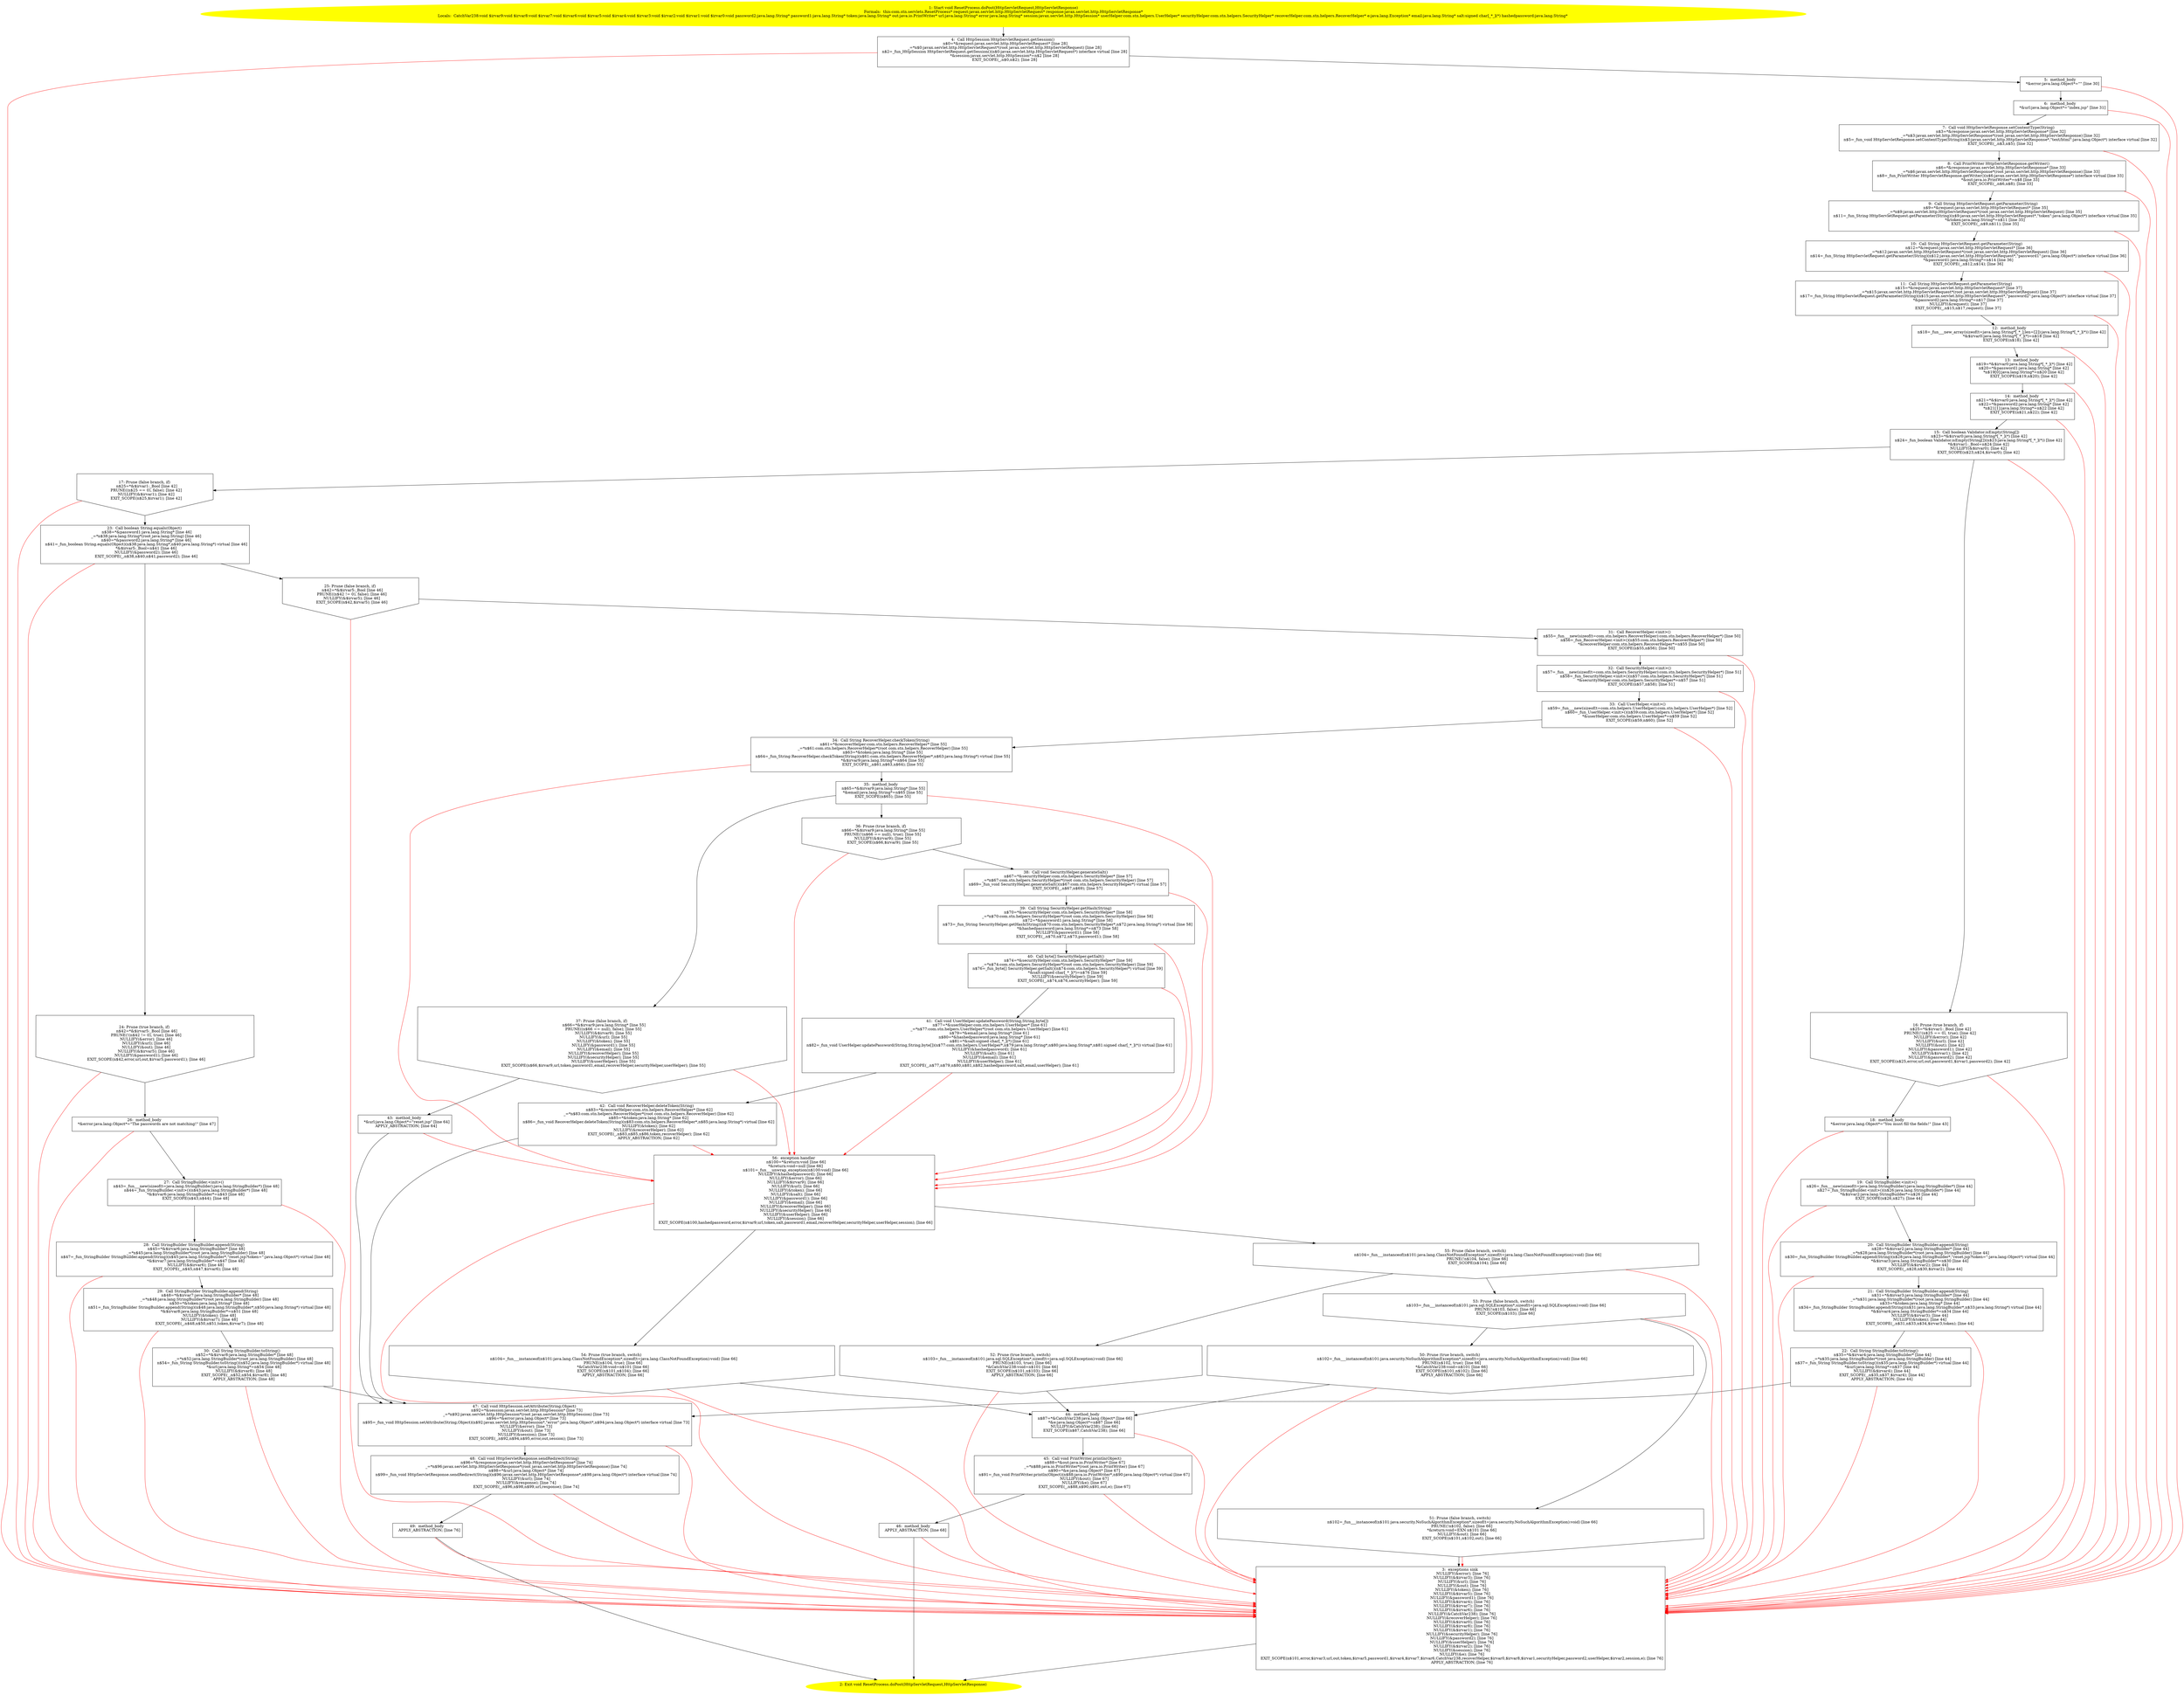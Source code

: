 /* @generated */
digraph cfg {
"com.stn.servlets.ResetProcess.doPost(javax.servlet.http.HttpServletRequest,javax.servlet.http.HttpSe.7d7d1eeeb909e0cce8f395113dba818d_1" [label="1: Start void ResetProcess.doPost(HttpServletRequest,HttpServletResponse)\nFormals:  this:com.stn.servlets.ResetProcess* request:javax.servlet.http.HttpServletRequest* response:javax.servlet.http.HttpServletResponse*\nLocals:  CatchVar238:void $irvar9:void $irvar8:void $irvar7:void $irvar6:void $irvar5:void $irvar4:void $irvar3:void $irvar2:void $irvar1:void $irvar0:void password2:java.lang.String* password1:java.lang.String* token:java.lang.String* out:java.io.PrintWriter* url:java.lang.String* error:java.lang.String* session:javax.servlet.http.HttpSession* userHelper:com.stn.helpers.UserHelper* securityHelper:com.stn.helpers.SecurityHelper* recoverHelper:com.stn.helpers.RecoverHelper* e:java.lang.Exception* email:java.lang.String* salt:signed char[_*_](*) hashedpassword:java.lang.String* \n  " color=yellow style=filled]
	

	 "com.stn.servlets.ResetProcess.doPost(javax.servlet.http.HttpServletRequest,javax.servlet.http.HttpSe.7d7d1eeeb909e0cce8f395113dba818d_1" -> "com.stn.servlets.ResetProcess.doPost(javax.servlet.http.HttpServletRequest,javax.servlet.http.HttpSe.7d7d1eeeb909e0cce8f395113dba818d_4" ;
"com.stn.servlets.ResetProcess.doPost(javax.servlet.http.HttpServletRequest,javax.servlet.http.HttpSe.7d7d1eeeb909e0cce8f395113dba818d_2" [label="2: Exit void ResetProcess.doPost(HttpServletRequest,HttpServletResponse) \n  " color=yellow style=filled]
	

"com.stn.servlets.ResetProcess.doPost(javax.servlet.http.HttpServletRequest,javax.servlet.http.HttpSe.7d7d1eeeb909e0cce8f395113dba818d_3" [label="3:  exceptions sink \n   NULLIFY(&error); [line 76]\n  NULLIFY(&$irvar3); [line 76]\n  NULLIFY(&url); [line 76]\n  NULLIFY(&out); [line 76]\n  NULLIFY(&token); [line 76]\n  NULLIFY(&$irvar5); [line 76]\n  NULLIFY(&password1); [line 76]\n  NULLIFY(&$irvar4); [line 76]\n  NULLIFY(&$irvar7); [line 76]\n  NULLIFY(&$irvar6); [line 76]\n  NULLIFY(&CatchVar238); [line 76]\n  NULLIFY(&recoverHelper); [line 76]\n  NULLIFY(&$irvar0); [line 76]\n  NULLIFY(&$irvar8); [line 76]\n  NULLIFY(&$irvar1); [line 76]\n  NULLIFY(&securityHelper); [line 76]\n  NULLIFY(&password2); [line 76]\n  NULLIFY(&userHelper); [line 76]\n  NULLIFY(&$irvar2); [line 76]\n  NULLIFY(&session); [line 76]\n  NULLIFY(&e); [line 76]\n  EXIT_SCOPE(n$101,error,$irvar3,url,out,token,$irvar5,password1,$irvar4,$irvar7,$irvar6,CatchVar238,recoverHelper,$irvar0,$irvar8,$irvar1,securityHelper,password2,userHelper,$irvar2,session,e); [line 76]\n  APPLY_ABSTRACTION; [line 76]\n " shape="box"]
	

	 "com.stn.servlets.ResetProcess.doPost(javax.servlet.http.HttpServletRequest,javax.servlet.http.HttpSe.7d7d1eeeb909e0cce8f395113dba818d_3" -> "com.stn.servlets.ResetProcess.doPost(javax.servlet.http.HttpServletRequest,javax.servlet.http.HttpSe.7d7d1eeeb909e0cce8f395113dba818d_2" ;
"com.stn.servlets.ResetProcess.doPost(javax.servlet.http.HttpServletRequest,javax.servlet.http.HttpSe.7d7d1eeeb909e0cce8f395113dba818d_4" [label="4:  Call HttpSession HttpServletRequest.getSession() \n   n$0=*&request:javax.servlet.http.HttpServletRequest* [line 28]\n  _=*n$0:javax.servlet.http.HttpServletRequest*(root javax.servlet.http.HttpServletRequest) [line 28]\n  n$2=_fun_HttpSession HttpServletRequest.getSession()(n$0:javax.servlet.http.HttpServletRequest*) interface virtual [line 28]\n  *&session:javax.servlet.http.HttpSession*=n$2 [line 28]\n  EXIT_SCOPE(_,n$0,n$2); [line 28]\n " shape="box"]
	

	 "com.stn.servlets.ResetProcess.doPost(javax.servlet.http.HttpServletRequest,javax.servlet.http.HttpSe.7d7d1eeeb909e0cce8f395113dba818d_4" -> "com.stn.servlets.ResetProcess.doPost(javax.servlet.http.HttpServletRequest,javax.servlet.http.HttpSe.7d7d1eeeb909e0cce8f395113dba818d_5" ;
	 "com.stn.servlets.ResetProcess.doPost(javax.servlet.http.HttpServletRequest,javax.servlet.http.HttpSe.7d7d1eeeb909e0cce8f395113dba818d_4" -> "com.stn.servlets.ResetProcess.doPost(javax.servlet.http.HttpServletRequest,javax.servlet.http.HttpSe.7d7d1eeeb909e0cce8f395113dba818d_3" [color="red" ];
"com.stn.servlets.ResetProcess.doPost(javax.servlet.http.HttpServletRequest,javax.servlet.http.HttpSe.7d7d1eeeb909e0cce8f395113dba818d_5" [label="5:  method_body \n   *&error:java.lang.Object*=\"\" [line 30]\n " shape="box"]
	

	 "com.stn.servlets.ResetProcess.doPost(javax.servlet.http.HttpServletRequest,javax.servlet.http.HttpSe.7d7d1eeeb909e0cce8f395113dba818d_5" -> "com.stn.servlets.ResetProcess.doPost(javax.servlet.http.HttpServletRequest,javax.servlet.http.HttpSe.7d7d1eeeb909e0cce8f395113dba818d_6" ;
	 "com.stn.servlets.ResetProcess.doPost(javax.servlet.http.HttpServletRequest,javax.servlet.http.HttpSe.7d7d1eeeb909e0cce8f395113dba818d_5" -> "com.stn.servlets.ResetProcess.doPost(javax.servlet.http.HttpServletRequest,javax.servlet.http.HttpSe.7d7d1eeeb909e0cce8f395113dba818d_3" [color="red" ];
"com.stn.servlets.ResetProcess.doPost(javax.servlet.http.HttpServletRequest,javax.servlet.http.HttpSe.7d7d1eeeb909e0cce8f395113dba818d_6" [label="6:  method_body \n   *&url:java.lang.Object*=\"index.jsp\" [line 31]\n " shape="box"]
	

	 "com.stn.servlets.ResetProcess.doPost(javax.servlet.http.HttpServletRequest,javax.servlet.http.HttpSe.7d7d1eeeb909e0cce8f395113dba818d_6" -> "com.stn.servlets.ResetProcess.doPost(javax.servlet.http.HttpServletRequest,javax.servlet.http.HttpSe.7d7d1eeeb909e0cce8f395113dba818d_7" ;
	 "com.stn.servlets.ResetProcess.doPost(javax.servlet.http.HttpServletRequest,javax.servlet.http.HttpSe.7d7d1eeeb909e0cce8f395113dba818d_6" -> "com.stn.servlets.ResetProcess.doPost(javax.servlet.http.HttpServletRequest,javax.servlet.http.HttpSe.7d7d1eeeb909e0cce8f395113dba818d_3" [color="red" ];
"com.stn.servlets.ResetProcess.doPost(javax.servlet.http.HttpServletRequest,javax.servlet.http.HttpSe.7d7d1eeeb909e0cce8f395113dba818d_7" [label="7:  Call void HttpServletResponse.setContentType(String) \n   n$3=*&response:javax.servlet.http.HttpServletResponse* [line 32]\n  _=*n$3:javax.servlet.http.HttpServletResponse*(root javax.servlet.http.HttpServletResponse) [line 32]\n  n$5=_fun_void HttpServletResponse.setContentType(String)(n$3:javax.servlet.http.HttpServletResponse*,\"text/html\":java.lang.Object*) interface virtual [line 32]\n  EXIT_SCOPE(_,n$3,n$5); [line 32]\n " shape="box"]
	

	 "com.stn.servlets.ResetProcess.doPost(javax.servlet.http.HttpServletRequest,javax.servlet.http.HttpSe.7d7d1eeeb909e0cce8f395113dba818d_7" -> "com.stn.servlets.ResetProcess.doPost(javax.servlet.http.HttpServletRequest,javax.servlet.http.HttpSe.7d7d1eeeb909e0cce8f395113dba818d_8" ;
	 "com.stn.servlets.ResetProcess.doPost(javax.servlet.http.HttpServletRequest,javax.servlet.http.HttpSe.7d7d1eeeb909e0cce8f395113dba818d_7" -> "com.stn.servlets.ResetProcess.doPost(javax.servlet.http.HttpServletRequest,javax.servlet.http.HttpSe.7d7d1eeeb909e0cce8f395113dba818d_3" [color="red" ];
"com.stn.servlets.ResetProcess.doPost(javax.servlet.http.HttpServletRequest,javax.servlet.http.HttpSe.7d7d1eeeb909e0cce8f395113dba818d_8" [label="8:  Call PrintWriter HttpServletResponse.getWriter() \n   n$6=*&response:javax.servlet.http.HttpServletResponse* [line 33]\n  _=*n$6:javax.servlet.http.HttpServletResponse*(root javax.servlet.http.HttpServletResponse) [line 33]\n  n$8=_fun_PrintWriter HttpServletResponse.getWriter()(n$6:javax.servlet.http.HttpServletResponse*) interface virtual [line 33]\n  *&out:java.io.PrintWriter*=n$8 [line 33]\n  EXIT_SCOPE(_,n$6,n$8); [line 33]\n " shape="box"]
	

	 "com.stn.servlets.ResetProcess.doPost(javax.servlet.http.HttpServletRequest,javax.servlet.http.HttpSe.7d7d1eeeb909e0cce8f395113dba818d_8" -> "com.stn.servlets.ResetProcess.doPost(javax.servlet.http.HttpServletRequest,javax.servlet.http.HttpSe.7d7d1eeeb909e0cce8f395113dba818d_9" ;
	 "com.stn.servlets.ResetProcess.doPost(javax.servlet.http.HttpServletRequest,javax.servlet.http.HttpSe.7d7d1eeeb909e0cce8f395113dba818d_8" -> "com.stn.servlets.ResetProcess.doPost(javax.servlet.http.HttpServletRequest,javax.servlet.http.HttpSe.7d7d1eeeb909e0cce8f395113dba818d_3" [color="red" ];
"com.stn.servlets.ResetProcess.doPost(javax.servlet.http.HttpServletRequest,javax.servlet.http.HttpSe.7d7d1eeeb909e0cce8f395113dba818d_9" [label="9:  Call String HttpServletRequest.getParameter(String) \n   n$9=*&request:javax.servlet.http.HttpServletRequest* [line 35]\n  _=*n$9:javax.servlet.http.HttpServletRequest*(root javax.servlet.http.HttpServletRequest) [line 35]\n  n$11=_fun_String HttpServletRequest.getParameter(String)(n$9:javax.servlet.http.HttpServletRequest*,\"token\":java.lang.Object*) interface virtual [line 35]\n  *&token:java.lang.String*=n$11 [line 35]\n  EXIT_SCOPE(_,n$9,n$11); [line 35]\n " shape="box"]
	

	 "com.stn.servlets.ResetProcess.doPost(javax.servlet.http.HttpServletRequest,javax.servlet.http.HttpSe.7d7d1eeeb909e0cce8f395113dba818d_9" -> "com.stn.servlets.ResetProcess.doPost(javax.servlet.http.HttpServletRequest,javax.servlet.http.HttpSe.7d7d1eeeb909e0cce8f395113dba818d_10" ;
	 "com.stn.servlets.ResetProcess.doPost(javax.servlet.http.HttpServletRequest,javax.servlet.http.HttpSe.7d7d1eeeb909e0cce8f395113dba818d_9" -> "com.stn.servlets.ResetProcess.doPost(javax.servlet.http.HttpServletRequest,javax.servlet.http.HttpSe.7d7d1eeeb909e0cce8f395113dba818d_3" [color="red" ];
"com.stn.servlets.ResetProcess.doPost(javax.servlet.http.HttpServletRequest,javax.servlet.http.HttpSe.7d7d1eeeb909e0cce8f395113dba818d_10" [label="10:  Call String HttpServletRequest.getParameter(String) \n   n$12=*&request:javax.servlet.http.HttpServletRequest* [line 36]\n  _=*n$12:javax.servlet.http.HttpServletRequest*(root javax.servlet.http.HttpServletRequest) [line 36]\n  n$14=_fun_String HttpServletRequest.getParameter(String)(n$12:javax.servlet.http.HttpServletRequest*,\"password1\":java.lang.Object*) interface virtual [line 36]\n  *&password1:java.lang.String*=n$14 [line 36]\n  EXIT_SCOPE(_,n$12,n$14); [line 36]\n " shape="box"]
	

	 "com.stn.servlets.ResetProcess.doPost(javax.servlet.http.HttpServletRequest,javax.servlet.http.HttpSe.7d7d1eeeb909e0cce8f395113dba818d_10" -> "com.stn.servlets.ResetProcess.doPost(javax.servlet.http.HttpServletRequest,javax.servlet.http.HttpSe.7d7d1eeeb909e0cce8f395113dba818d_11" ;
	 "com.stn.servlets.ResetProcess.doPost(javax.servlet.http.HttpServletRequest,javax.servlet.http.HttpSe.7d7d1eeeb909e0cce8f395113dba818d_10" -> "com.stn.servlets.ResetProcess.doPost(javax.servlet.http.HttpServletRequest,javax.servlet.http.HttpSe.7d7d1eeeb909e0cce8f395113dba818d_3" [color="red" ];
"com.stn.servlets.ResetProcess.doPost(javax.servlet.http.HttpServletRequest,javax.servlet.http.HttpSe.7d7d1eeeb909e0cce8f395113dba818d_11" [label="11:  Call String HttpServletRequest.getParameter(String) \n   n$15=*&request:javax.servlet.http.HttpServletRequest* [line 37]\n  _=*n$15:javax.servlet.http.HttpServletRequest*(root javax.servlet.http.HttpServletRequest) [line 37]\n  n$17=_fun_String HttpServletRequest.getParameter(String)(n$15:javax.servlet.http.HttpServletRequest*,\"password2\":java.lang.Object*) interface virtual [line 37]\n  *&password2:java.lang.String*=n$17 [line 37]\n  NULLIFY(&request); [line 37]\n  EXIT_SCOPE(_,n$15,n$17,request); [line 37]\n " shape="box"]
	

	 "com.stn.servlets.ResetProcess.doPost(javax.servlet.http.HttpServletRequest,javax.servlet.http.HttpSe.7d7d1eeeb909e0cce8f395113dba818d_11" -> "com.stn.servlets.ResetProcess.doPost(javax.servlet.http.HttpServletRequest,javax.servlet.http.HttpSe.7d7d1eeeb909e0cce8f395113dba818d_12" ;
	 "com.stn.servlets.ResetProcess.doPost(javax.servlet.http.HttpServletRequest,javax.servlet.http.HttpSe.7d7d1eeeb909e0cce8f395113dba818d_11" -> "com.stn.servlets.ResetProcess.doPost(javax.servlet.http.HttpServletRequest,javax.servlet.http.HttpSe.7d7d1eeeb909e0cce8f395113dba818d_3" [color="red" ];
"com.stn.servlets.ResetProcess.doPost(javax.servlet.http.HttpServletRequest,javax.servlet.http.HttpSe.7d7d1eeeb909e0cce8f395113dba818d_12" [label="12:  method_body \n   n$18=_fun___new_array(sizeof(t=java.lang.String*[_*_];len=[2]):java.lang.String*[_*_](*)) [line 42]\n  *&$irvar0:java.lang.String*[_*_](*)=n$18 [line 42]\n  EXIT_SCOPE(n$18); [line 42]\n " shape="box"]
	

	 "com.stn.servlets.ResetProcess.doPost(javax.servlet.http.HttpServletRequest,javax.servlet.http.HttpSe.7d7d1eeeb909e0cce8f395113dba818d_12" -> "com.stn.servlets.ResetProcess.doPost(javax.servlet.http.HttpServletRequest,javax.servlet.http.HttpSe.7d7d1eeeb909e0cce8f395113dba818d_13" ;
	 "com.stn.servlets.ResetProcess.doPost(javax.servlet.http.HttpServletRequest,javax.servlet.http.HttpSe.7d7d1eeeb909e0cce8f395113dba818d_12" -> "com.stn.servlets.ResetProcess.doPost(javax.servlet.http.HttpServletRequest,javax.servlet.http.HttpSe.7d7d1eeeb909e0cce8f395113dba818d_3" [color="red" ];
"com.stn.servlets.ResetProcess.doPost(javax.servlet.http.HttpServletRequest,javax.servlet.http.HttpSe.7d7d1eeeb909e0cce8f395113dba818d_13" [label="13:  method_body \n   n$19=*&$irvar0:java.lang.String*[_*_](*) [line 42]\n  n$20=*&password1:java.lang.String* [line 42]\n  *n$19[0]:java.lang.String*=n$20 [line 42]\n  EXIT_SCOPE(n$19,n$20); [line 42]\n " shape="box"]
	

	 "com.stn.servlets.ResetProcess.doPost(javax.servlet.http.HttpServletRequest,javax.servlet.http.HttpSe.7d7d1eeeb909e0cce8f395113dba818d_13" -> "com.stn.servlets.ResetProcess.doPost(javax.servlet.http.HttpServletRequest,javax.servlet.http.HttpSe.7d7d1eeeb909e0cce8f395113dba818d_14" ;
	 "com.stn.servlets.ResetProcess.doPost(javax.servlet.http.HttpServletRequest,javax.servlet.http.HttpSe.7d7d1eeeb909e0cce8f395113dba818d_13" -> "com.stn.servlets.ResetProcess.doPost(javax.servlet.http.HttpServletRequest,javax.servlet.http.HttpSe.7d7d1eeeb909e0cce8f395113dba818d_3" [color="red" ];
"com.stn.servlets.ResetProcess.doPost(javax.servlet.http.HttpServletRequest,javax.servlet.http.HttpSe.7d7d1eeeb909e0cce8f395113dba818d_14" [label="14:  method_body \n   n$21=*&$irvar0:java.lang.String*[_*_](*) [line 42]\n  n$22=*&password2:java.lang.String* [line 42]\n  *n$21[1]:java.lang.String*=n$22 [line 42]\n  EXIT_SCOPE(n$21,n$22); [line 42]\n " shape="box"]
	

	 "com.stn.servlets.ResetProcess.doPost(javax.servlet.http.HttpServletRequest,javax.servlet.http.HttpSe.7d7d1eeeb909e0cce8f395113dba818d_14" -> "com.stn.servlets.ResetProcess.doPost(javax.servlet.http.HttpServletRequest,javax.servlet.http.HttpSe.7d7d1eeeb909e0cce8f395113dba818d_15" ;
	 "com.stn.servlets.ResetProcess.doPost(javax.servlet.http.HttpServletRequest,javax.servlet.http.HttpSe.7d7d1eeeb909e0cce8f395113dba818d_14" -> "com.stn.servlets.ResetProcess.doPost(javax.servlet.http.HttpServletRequest,javax.servlet.http.HttpSe.7d7d1eeeb909e0cce8f395113dba818d_3" [color="red" ];
"com.stn.servlets.ResetProcess.doPost(javax.servlet.http.HttpServletRequest,javax.servlet.http.HttpSe.7d7d1eeeb909e0cce8f395113dba818d_15" [label="15:  Call boolean Validator.isEmpty(String[]) \n   n$23=*&$irvar0:java.lang.String*[_*_](*) [line 42]\n  n$24=_fun_boolean Validator.isEmpty(String[])(n$23:java.lang.String*[_*_](*)) [line 42]\n  *&$irvar1:_Bool=n$24 [line 42]\n  NULLIFY(&$irvar0); [line 42]\n  EXIT_SCOPE(n$23,n$24,$irvar0); [line 42]\n " shape="box"]
	

	 "com.stn.servlets.ResetProcess.doPost(javax.servlet.http.HttpServletRequest,javax.servlet.http.HttpSe.7d7d1eeeb909e0cce8f395113dba818d_15" -> "com.stn.servlets.ResetProcess.doPost(javax.servlet.http.HttpServletRequest,javax.servlet.http.HttpSe.7d7d1eeeb909e0cce8f395113dba818d_16" ;
	 "com.stn.servlets.ResetProcess.doPost(javax.servlet.http.HttpServletRequest,javax.servlet.http.HttpSe.7d7d1eeeb909e0cce8f395113dba818d_15" -> "com.stn.servlets.ResetProcess.doPost(javax.servlet.http.HttpServletRequest,javax.servlet.http.HttpSe.7d7d1eeeb909e0cce8f395113dba818d_17" ;
	 "com.stn.servlets.ResetProcess.doPost(javax.servlet.http.HttpServletRequest,javax.servlet.http.HttpSe.7d7d1eeeb909e0cce8f395113dba818d_15" -> "com.stn.servlets.ResetProcess.doPost(javax.servlet.http.HttpServletRequest,javax.servlet.http.HttpSe.7d7d1eeeb909e0cce8f395113dba818d_3" [color="red" ];
"com.stn.servlets.ResetProcess.doPost(javax.servlet.http.HttpServletRequest,javax.servlet.http.HttpSe.7d7d1eeeb909e0cce8f395113dba818d_16" [label="16: Prune (true branch, if) \n   n$25=*&$irvar1:_Bool [line 42]\n  PRUNE(!(n$25 == 0), true); [line 42]\n  NULLIFY(&error); [line 42]\n  NULLIFY(&url); [line 42]\n  NULLIFY(&out); [line 42]\n  NULLIFY(&password1); [line 42]\n  NULLIFY(&$irvar1); [line 42]\n  NULLIFY(&password2); [line 42]\n  EXIT_SCOPE(n$25,error,url,out,password1,$irvar1,password2); [line 42]\n " shape="invhouse"]
	

	 "com.stn.servlets.ResetProcess.doPost(javax.servlet.http.HttpServletRequest,javax.servlet.http.HttpSe.7d7d1eeeb909e0cce8f395113dba818d_16" -> "com.stn.servlets.ResetProcess.doPost(javax.servlet.http.HttpServletRequest,javax.servlet.http.HttpSe.7d7d1eeeb909e0cce8f395113dba818d_18" ;
	 "com.stn.servlets.ResetProcess.doPost(javax.servlet.http.HttpServletRequest,javax.servlet.http.HttpSe.7d7d1eeeb909e0cce8f395113dba818d_16" -> "com.stn.servlets.ResetProcess.doPost(javax.servlet.http.HttpServletRequest,javax.servlet.http.HttpSe.7d7d1eeeb909e0cce8f395113dba818d_3" [color="red" ];
"com.stn.servlets.ResetProcess.doPost(javax.servlet.http.HttpServletRequest,javax.servlet.http.HttpSe.7d7d1eeeb909e0cce8f395113dba818d_17" [label="17: Prune (false branch, if) \n   n$25=*&$irvar1:_Bool [line 42]\n  PRUNE((n$25 == 0), false); [line 42]\n  NULLIFY(&$irvar1); [line 42]\n  EXIT_SCOPE(n$25,$irvar1); [line 42]\n " shape="invhouse"]
	

	 "com.stn.servlets.ResetProcess.doPost(javax.servlet.http.HttpServletRequest,javax.servlet.http.HttpSe.7d7d1eeeb909e0cce8f395113dba818d_17" -> "com.stn.servlets.ResetProcess.doPost(javax.servlet.http.HttpServletRequest,javax.servlet.http.HttpSe.7d7d1eeeb909e0cce8f395113dba818d_23" ;
	 "com.stn.servlets.ResetProcess.doPost(javax.servlet.http.HttpServletRequest,javax.servlet.http.HttpSe.7d7d1eeeb909e0cce8f395113dba818d_17" -> "com.stn.servlets.ResetProcess.doPost(javax.servlet.http.HttpServletRequest,javax.servlet.http.HttpSe.7d7d1eeeb909e0cce8f395113dba818d_3" [color="red" ];
"com.stn.servlets.ResetProcess.doPost(javax.servlet.http.HttpServletRequest,javax.servlet.http.HttpSe.7d7d1eeeb909e0cce8f395113dba818d_18" [label="18:  method_body \n   *&error:java.lang.Object*=\"You must fill the fields!\" [line 43]\n " shape="box"]
	

	 "com.stn.servlets.ResetProcess.doPost(javax.servlet.http.HttpServletRequest,javax.servlet.http.HttpSe.7d7d1eeeb909e0cce8f395113dba818d_18" -> "com.stn.servlets.ResetProcess.doPost(javax.servlet.http.HttpServletRequest,javax.servlet.http.HttpSe.7d7d1eeeb909e0cce8f395113dba818d_19" ;
	 "com.stn.servlets.ResetProcess.doPost(javax.servlet.http.HttpServletRequest,javax.servlet.http.HttpSe.7d7d1eeeb909e0cce8f395113dba818d_18" -> "com.stn.servlets.ResetProcess.doPost(javax.servlet.http.HttpServletRequest,javax.servlet.http.HttpSe.7d7d1eeeb909e0cce8f395113dba818d_3" [color="red" ];
"com.stn.servlets.ResetProcess.doPost(javax.servlet.http.HttpServletRequest,javax.servlet.http.HttpSe.7d7d1eeeb909e0cce8f395113dba818d_19" [label="19:  Call StringBuilder.<init>() \n   n$26=_fun___new(sizeof(t=java.lang.StringBuilder):java.lang.StringBuilder*) [line 44]\n  n$27=_fun_StringBuilder.<init>()(n$26:java.lang.StringBuilder*) [line 44]\n  *&$irvar2:java.lang.StringBuilder*=n$26 [line 44]\n  EXIT_SCOPE(n$26,n$27); [line 44]\n " shape="box"]
	

	 "com.stn.servlets.ResetProcess.doPost(javax.servlet.http.HttpServletRequest,javax.servlet.http.HttpSe.7d7d1eeeb909e0cce8f395113dba818d_19" -> "com.stn.servlets.ResetProcess.doPost(javax.servlet.http.HttpServletRequest,javax.servlet.http.HttpSe.7d7d1eeeb909e0cce8f395113dba818d_20" ;
	 "com.stn.servlets.ResetProcess.doPost(javax.servlet.http.HttpServletRequest,javax.servlet.http.HttpSe.7d7d1eeeb909e0cce8f395113dba818d_19" -> "com.stn.servlets.ResetProcess.doPost(javax.servlet.http.HttpServletRequest,javax.servlet.http.HttpSe.7d7d1eeeb909e0cce8f395113dba818d_3" [color="red" ];
"com.stn.servlets.ResetProcess.doPost(javax.servlet.http.HttpServletRequest,javax.servlet.http.HttpSe.7d7d1eeeb909e0cce8f395113dba818d_20" [label="20:  Call StringBuilder StringBuilder.append(String) \n   n$28=*&$irvar2:java.lang.StringBuilder* [line 44]\n  _=*n$28:java.lang.StringBuilder*(root java.lang.StringBuilder) [line 44]\n  n$30=_fun_StringBuilder StringBuilder.append(String)(n$28:java.lang.StringBuilder*,\"reset.jsp?token=\":java.lang.Object*) virtual [line 44]\n  *&$irvar3:java.lang.StringBuilder*=n$30 [line 44]\n  NULLIFY(&$irvar2); [line 44]\n  EXIT_SCOPE(_,n$28,n$30,$irvar2); [line 44]\n " shape="box"]
	

	 "com.stn.servlets.ResetProcess.doPost(javax.servlet.http.HttpServletRequest,javax.servlet.http.HttpSe.7d7d1eeeb909e0cce8f395113dba818d_20" -> "com.stn.servlets.ResetProcess.doPost(javax.servlet.http.HttpServletRequest,javax.servlet.http.HttpSe.7d7d1eeeb909e0cce8f395113dba818d_21" ;
	 "com.stn.servlets.ResetProcess.doPost(javax.servlet.http.HttpServletRequest,javax.servlet.http.HttpSe.7d7d1eeeb909e0cce8f395113dba818d_20" -> "com.stn.servlets.ResetProcess.doPost(javax.servlet.http.HttpServletRequest,javax.servlet.http.HttpSe.7d7d1eeeb909e0cce8f395113dba818d_3" [color="red" ];
"com.stn.servlets.ResetProcess.doPost(javax.servlet.http.HttpServletRequest,javax.servlet.http.HttpSe.7d7d1eeeb909e0cce8f395113dba818d_21" [label="21:  Call StringBuilder StringBuilder.append(String) \n   n$31=*&$irvar3:java.lang.StringBuilder* [line 44]\n  _=*n$31:java.lang.StringBuilder*(root java.lang.StringBuilder) [line 44]\n  n$33=*&token:java.lang.String* [line 44]\n  n$34=_fun_StringBuilder StringBuilder.append(String)(n$31:java.lang.StringBuilder*,n$33:java.lang.String*) virtual [line 44]\n  *&$irvar4:java.lang.StringBuilder*=n$34 [line 44]\n  NULLIFY(&$irvar3); [line 44]\n  NULLIFY(&token); [line 44]\n  EXIT_SCOPE(_,n$31,n$33,n$34,$irvar3,token); [line 44]\n " shape="box"]
	

	 "com.stn.servlets.ResetProcess.doPost(javax.servlet.http.HttpServletRequest,javax.servlet.http.HttpSe.7d7d1eeeb909e0cce8f395113dba818d_21" -> "com.stn.servlets.ResetProcess.doPost(javax.servlet.http.HttpServletRequest,javax.servlet.http.HttpSe.7d7d1eeeb909e0cce8f395113dba818d_22" ;
	 "com.stn.servlets.ResetProcess.doPost(javax.servlet.http.HttpServletRequest,javax.servlet.http.HttpSe.7d7d1eeeb909e0cce8f395113dba818d_21" -> "com.stn.servlets.ResetProcess.doPost(javax.servlet.http.HttpServletRequest,javax.servlet.http.HttpSe.7d7d1eeeb909e0cce8f395113dba818d_3" [color="red" ];
"com.stn.servlets.ResetProcess.doPost(javax.servlet.http.HttpServletRequest,javax.servlet.http.HttpSe.7d7d1eeeb909e0cce8f395113dba818d_22" [label="22:  Call String StringBuilder.toString() \n   n$35=*&$irvar4:java.lang.StringBuilder* [line 44]\n  _=*n$35:java.lang.StringBuilder*(root java.lang.StringBuilder) [line 44]\n  n$37=_fun_String StringBuilder.toString()(n$35:java.lang.StringBuilder*) virtual [line 44]\n  *&url:java.lang.String*=n$37 [line 44]\n  NULLIFY(&$irvar4); [line 44]\n  EXIT_SCOPE(_,n$35,n$37,$irvar4); [line 44]\n  APPLY_ABSTRACTION; [line 44]\n " shape="box"]
	

	 "com.stn.servlets.ResetProcess.doPost(javax.servlet.http.HttpServletRequest,javax.servlet.http.HttpSe.7d7d1eeeb909e0cce8f395113dba818d_22" -> "com.stn.servlets.ResetProcess.doPost(javax.servlet.http.HttpServletRequest,javax.servlet.http.HttpSe.7d7d1eeeb909e0cce8f395113dba818d_47" ;
	 "com.stn.servlets.ResetProcess.doPost(javax.servlet.http.HttpServletRequest,javax.servlet.http.HttpSe.7d7d1eeeb909e0cce8f395113dba818d_22" -> "com.stn.servlets.ResetProcess.doPost(javax.servlet.http.HttpServletRequest,javax.servlet.http.HttpSe.7d7d1eeeb909e0cce8f395113dba818d_3" [color="red" ];
"com.stn.servlets.ResetProcess.doPost(javax.servlet.http.HttpServletRequest,javax.servlet.http.HttpSe.7d7d1eeeb909e0cce8f395113dba818d_23" [label="23:  Call boolean String.equals(Object) \n   n$38=*&password1:java.lang.String* [line 46]\n  _=*n$38:java.lang.String*(root java.lang.String) [line 46]\n  n$40=*&password2:java.lang.String* [line 46]\n  n$41=_fun_boolean String.equals(Object)(n$38:java.lang.String*,n$40:java.lang.String*) virtual [line 46]\n  *&$irvar5:_Bool=n$41 [line 46]\n  NULLIFY(&password2); [line 46]\n  EXIT_SCOPE(_,n$38,n$40,n$41,password2); [line 46]\n " shape="box"]
	

	 "com.stn.servlets.ResetProcess.doPost(javax.servlet.http.HttpServletRequest,javax.servlet.http.HttpSe.7d7d1eeeb909e0cce8f395113dba818d_23" -> "com.stn.servlets.ResetProcess.doPost(javax.servlet.http.HttpServletRequest,javax.servlet.http.HttpSe.7d7d1eeeb909e0cce8f395113dba818d_24" ;
	 "com.stn.servlets.ResetProcess.doPost(javax.servlet.http.HttpServletRequest,javax.servlet.http.HttpSe.7d7d1eeeb909e0cce8f395113dba818d_23" -> "com.stn.servlets.ResetProcess.doPost(javax.servlet.http.HttpServletRequest,javax.servlet.http.HttpSe.7d7d1eeeb909e0cce8f395113dba818d_25" ;
	 "com.stn.servlets.ResetProcess.doPost(javax.servlet.http.HttpServletRequest,javax.servlet.http.HttpSe.7d7d1eeeb909e0cce8f395113dba818d_23" -> "com.stn.servlets.ResetProcess.doPost(javax.servlet.http.HttpServletRequest,javax.servlet.http.HttpSe.7d7d1eeeb909e0cce8f395113dba818d_3" [color="red" ];
"com.stn.servlets.ResetProcess.doPost(javax.servlet.http.HttpServletRequest,javax.servlet.http.HttpSe.7d7d1eeeb909e0cce8f395113dba818d_24" [label="24: Prune (true branch, if) \n   n$42=*&$irvar5:_Bool [line 46]\n  PRUNE(!(n$42 != 0), true); [line 46]\n  NULLIFY(&error); [line 46]\n  NULLIFY(&url); [line 46]\n  NULLIFY(&out); [line 46]\n  NULLIFY(&$irvar5); [line 46]\n  NULLIFY(&password1); [line 46]\n  EXIT_SCOPE(n$42,error,url,out,$irvar5,password1); [line 46]\n " shape="invhouse"]
	

	 "com.stn.servlets.ResetProcess.doPost(javax.servlet.http.HttpServletRequest,javax.servlet.http.HttpSe.7d7d1eeeb909e0cce8f395113dba818d_24" -> "com.stn.servlets.ResetProcess.doPost(javax.servlet.http.HttpServletRequest,javax.servlet.http.HttpSe.7d7d1eeeb909e0cce8f395113dba818d_26" ;
	 "com.stn.servlets.ResetProcess.doPost(javax.servlet.http.HttpServletRequest,javax.servlet.http.HttpSe.7d7d1eeeb909e0cce8f395113dba818d_24" -> "com.stn.servlets.ResetProcess.doPost(javax.servlet.http.HttpServletRequest,javax.servlet.http.HttpSe.7d7d1eeeb909e0cce8f395113dba818d_3" [color="red" ];
"com.stn.servlets.ResetProcess.doPost(javax.servlet.http.HttpServletRequest,javax.servlet.http.HttpSe.7d7d1eeeb909e0cce8f395113dba818d_25" [label="25: Prune (false branch, if) \n   n$42=*&$irvar5:_Bool [line 46]\n  PRUNE((n$42 != 0), false); [line 46]\n  NULLIFY(&$irvar5); [line 46]\n  EXIT_SCOPE(n$42,$irvar5); [line 46]\n " shape="invhouse"]
	

	 "com.stn.servlets.ResetProcess.doPost(javax.servlet.http.HttpServletRequest,javax.servlet.http.HttpSe.7d7d1eeeb909e0cce8f395113dba818d_25" -> "com.stn.servlets.ResetProcess.doPost(javax.servlet.http.HttpServletRequest,javax.servlet.http.HttpSe.7d7d1eeeb909e0cce8f395113dba818d_31" ;
	 "com.stn.servlets.ResetProcess.doPost(javax.servlet.http.HttpServletRequest,javax.servlet.http.HttpSe.7d7d1eeeb909e0cce8f395113dba818d_25" -> "com.stn.servlets.ResetProcess.doPost(javax.servlet.http.HttpServletRequest,javax.servlet.http.HttpSe.7d7d1eeeb909e0cce8f395113dba818d_3" [color="red" ];
"com.stn.servlets.ResetProcess.doPost(javax.servlet.http.HttpServletRequest,javax.servlet.http.HttpSe.7d7d1eeeb909e0cce8f395113dba818d_26" [label="26:  method_body \n   *&error:java.lang.Object*=\"The passwords are not matching!\" [line 47]\n " shape="box"]
	

	 "com.stn.servlets.ResetProcess.doPost(javax.servlet.http.HttpServletRequest,javax.servlet.http.HttpSe.7d7d1eeeb909e0cce8f395113dba818d_26" -> "com.stn.servlets.ResetProcess.doPost(javax.servlet.http.HttpServletRequest,javax.servlet.http.HttpSe.7d7d1eeeb909e0cce8f395113dba818d_27" ;
	 "com.stn.servlets.ResetProcess.doPost(javax.servlet.http.HttpServletRequest,javax.servlet.http.HttpSe.7d7d1eeeb909e0cce8f395113dba818d_26" -> "com.stn.servlets.ResetProcess.doPost(javax.servlet.http.HttpServletRequest,javax.servlet.http.HttpSe.7d7d1eeeb909e0cce8f395113dba818d_3" [color="red" ];
"com.stn.servlets.ResetProcess.doPost(javax.servlet.http.HttpServletRequest,javax.servlet.http.HttpSe.7d7d1eeeb909e0cce8f395113dba818d_27" [label="27:  Call StringBuilder.<init>() \n   n$43=_fun___new(sizeof(t=java.lang.StringBuilder):java.lang.StringBuilder*) [line 48]\n  n$44=_fun_StringBuilder.<init>()(n$43:java.lang.StringBuilder*) [line 48]\n  *&$irvar6:java.lang.StringBuilder*=n$43 [line 48]\n  EXIT_SCOPE(n$43,n$44); [line 48]\n " shape="box"]
	

	 "com.stn.servlets.ResetProcess.doPost(javax.servlet.http.HttpServletRequest,javax.servlet.http.HttpSe.7d7d1eeeb909e0cce8f395113dba818d_27" -> "com.stn.servlets.ResetProcess.doPost(javax.servlet.http.HttpServletRequest,javax.servlet.http.HttpSe.7d7d1eeeb909e0cce8f395113dba818d_28" ;
	 "com.stn.servlets.ResetProcess.doPost(javax.servlet.http.HttpServletRequest,javax.servlet.http.HttpSe.7d7d1eeeb909e0cce8f395113dba818d_27" -> "com.stn.servlets.ResetProcess.doPost(javax.servlet.http.HttpServletRequest,javax.servlet.http.HttpSe.7d7d1eeeb909e0cce8f395113dba818d_3" [color="red" ];
"com.stn.servlets.ResetProcess.doPost(javax.servlet.http.HttpServletRequest,javax.servlet.http.HttpSe.7d7d1eeeb909e0cce8f395113dba818d_28" [label="28:  Call StringBuilder StringBuilder.append(String) \n   n$45=*&$irvar6:java.lang.StringBuilder* [line 48]\n  _=*n$45:java.lang.StringBuilder*(root java.lang.StringBuilder) [line 48]\n  n$47=_fun_StringBuilder StringBuilder.append(String)(n$45:java.lang.StringBuilder*,\"reset.jsp?token=\":java.lang.Object*) virtual [line 48]\n  *&$irvar7:java.lang.StringBuilder*=n$47 [line 48]\n  NULLIFY(&$irvar6); [line 48]\n  EXIT_SCOPE(_,n$45,n$47,$irvar6); [line 48]\n " shape="box"]
	

	 "com.stn.servlets.ResetProcess.doPost(javax.servlet.http.HttpServletRequest,javax.servlet.http.HttpSe.7d7d1eeeb909e0cce8f395113dba818d_28" -> "com.stn.servlets.ResetProcess.doPost(javax.servlet.http.HttpServletRequest,javax.servlet.http.HttpSe.7d7d1eeeb909e0cce8f395113dba818d_29" ;
	 "com.stn.servlets.ResetProcess.doPost(javax.servlet.http.HttpServletRequest,javax.servlet.http.HttpSe.7d7d1eeeb909e0cce8f395113dba818d_28" -> "com.stn.servlets.ResetProcess.doPost(javax.servlet.http.HttpServletRequest,javax.servlet.http.HttpSe.7d7d1eeeb909e0cce8f395113dba818d_3" [color="red" ];
"com.stn.servlets.ResetProcess.doPost(javax.servlet.http.HttpServletRequest,javax.servlet.http.HttpSe.7d7d1eeeb909e0cce8f395113dba818d_29" [label="29:  Call StringBuilder StringBuilder.append(String) \n   n$48=*&$irvar7:java.lang.StringBuilder* [line 48]\n  _=*n$48:java.lang.StringBuilder*(root java.lang.StringBuilder) [line 48]\n  n$50=*&token:java.lang.String* [line 48]\n  n$51=_fun_StringBuilder StringBuilder.append(String)(n$48:java.lang.StringBuilder*,n$50:java.lang.String*) virtual [line 48]\n  *&$irvar8:java.lang.StringBuilder*=n$51 [line 48]\n  NULLIFY(&token); [line 48]\n  NULLIFY(&$irvar7); [line 48]\n  EXIT_SCOPE(_,n$48,n$50,n$51,token,$irvar7); [line 48]\n " shape="box"]
	

	 "com.stn.servlets.ResetProcess.doPost(javax.servlet.http.HttpServletRequest,javax.servlet.http.HttpSe.7d7d1eeeb909e0cce8f395113dba818d_29" -> "com.stn.servlets.ResetProcess.doPost(javax.servlet.http.HttpServletRequest,javax.servlet.http.HttpSe.7d7d1eeeb909e0cce8f395113dba818d_30" ;
	 "com.stn.servlets.ResetProcess.doPost(javax.servlet.http.HttpServletRequest,javax.servlet.http.HttpSe.7d7d1eeeb909e0cce8f395113dba818d_29" -> "com.stn.servlets.ResetProcess.doPost(javax.servlet.http.HttpServletRequest,javax.servlet.http.HttpSe.7d7d1eeeb909e0cce8f395113dba818d_3" [color="red" ];
"com.stn.servlets.ResetProcess.doPost(javax.servlet.http.HttpServletRequest,javax.servlet.http.HttpSe.7d7d1eeeb909e0cce8f395113dba818d_30" [label="30:  Call String StringBuilder.toString() \n   n$52=*&$irvar8:java.lang.StringBuilder* [line 48]\n  _=*n$52:java.lang.StringBuilder*(root java.lang.StringBuilder) [line 48]\n  n$54=_fun_String StringBuilder.toString()(n$52:java.lang.StringBuilder*) virtual [line 48]\n  *&url:java.lang.String*=n$54 [line 48]\n  NULLIFY(&$irvar8); [line 48]\n  EXIT_SCOPE(_,n$52,n$54,$irvar8); [line 48]\n  APPLY_ABSTRACTION; [line 48]\n " shape="box"]
	

	 "com.stn.servlets.ResetProcess.doPost(javax.servlet.http.HttpServletRequest,javax.servlet.http.HttpSe.7d7d1eeeb909e0cce8f395113dba818d_30" -> "com.stn.servlets.ResetProcess.doPost(javax.servlet.http.HttpServletRequest,javax.servlet.http.HttpSe.7d7d1eeeb909e0cce8f395113dba818d_47" ;
	 "com.stn.servlets.ResetProcess.doPost(javax.servlet.http.HttpServletRequest,javax.servlet.http.HttpSe.7d7d1eeeb909e0cce8f395113dba818d_30" -> "com.stn.servlets.ResetProcess.doPost(javax.servlet.http.HttpServletRequest,javax.servlet.http.HttpSe.7d7d1eeeb909e0cce8f395113dba818d_3" [color="red" ];
"com.stn.servlets.ResetProcess.doPost(javax.servlet.http.HttpServletRequest,javax.servlet.http.HttpSe.7d7d1eeeb909e0cce8f395113dba818d_31" [label="31:  Call RecoverHelper.<init>() \n   n$55=_fun___new(sizeof(t=com.stn.helpers.RecoverHelper):com.stn.helpers.RecoverHelper*) [line 50]\n  n$56=_fun_RecoverHelper.<init>()(n$55:com.stn.helpers.RecoverHelper*) [line 50]\n  *&recoverHelper:com.stn.helpers.RecoverHelper*=n$55 [line 50]\n  EXIT_SCOPE(n$55,n$56); [line 50]\n " shape="box"]
	

	 "com.stn.servlets.ResetProcess.doPost(javax.servlet.http.HttpServletRequest,javax.servlet.http.HttpSe.7d7d1eeeb909e0cce8f395113dba818d_31" -> "com.stn.servlets.ResetProcess.doPost(javax.servlet.http.HttpServletRequest,javax.servlet.http.HttpSe.7d7d1eeeb909e0cce8f395113dba818d_32" ;
	 "com.stn.servlets.ResetProcess.doPost(javax.servlet.http.HttpServletRequest,javax.servlet.http.HttpSe.7d7d1eeeb909e0cce8f395113dba818d_31" -> "com.stn.servlets.ResetProcess.doPost(javax.servlet.http.HttpServletRequest,javax.servlet.http.HttpSe.7d7d1eeeb909e0cce8f395113dba818d_3" [color="red" ];
"com.stn.servlets.ResetProcess.doPost(javax.servlet.http.HttpServletRequest,javax.servlet.http.HttpSe.7d7d1eeeb909e0cce8f395113dba818d_32" [label="32:  Call SecurityHelper.<init>() \n   n$57=_fun___new(sizeof(t=com.stn.helpers.SecurityHelper):com.stn.helpers.SecurityHelper*) [line 51]\n  n$58=_fun_SecurityHelper.<init>()(n$57:com.stn.helpers.SecurityHelper*) [line 51]\n  *&securityHelper:com.stn.helpers.SecurityHelper*=n$57 [line 51]\n  EXIT_SCOPE(n$57,n$58); [line 51]\n " shape="box"]
	

	 "com.stn.servlets.ResetProcess.doPost(javax.servlet.http.HttpServletRequest,javax.servlet.http.HttpSe.7d7d1eeeb909e0cce8f395113dba818d_32" -> "com.stn.servlets.ResetProcess.doPost(javax.servlet.http.HttpServletRequest,javax.servlet.http.HttpSe.7d7d1eeeb909e0cce8f395113dba818d_33" ;
	 "com.stn.servlets.ResetProcess.doPost(javax.servlet.http.HttpServletRequest,javax.servlet.http.HttpSe.7d7d1eeeb909e0cce8f395113dba818d_32" -> "com.stn.servlets.ResetProcess.doPost(javax.servlet.http.HttpServletRequest,javax.servlet.http.HttpSe.7d7d1eeeb909e0cce8f395113dba818d_3" [color="red" ];
"com.stn.servlets.ResetProcess.doPost(javax.servlet.http.HttpServletRequest,javax.servlet.http.HttpSe.7d7d1eeeb909e0cce8f395113dba818d_33" [label="33:  Call UserHelper.<init>() \n   n$59=_fun___new(sizeof(t=com.stn.helpers.UserHelper):com.stn.helpers.UserHelper*) [line 52]\n  n$60=_fun_UserHelper.<init>()(n$59:com.stn.helpers.UserHelper*) [line 52]\n  *&userHelper:com.stn.helpers.UserHelper*=n$59 [line 52]\n  EXIT_SCOPE(n$59,n$60); [line 52]\n " shape="box"]
	

	 "com.stn.servlets.ResetProcess.doPost(javax.servlet.http.HttpServletRequest,javax.servlet.http.HttpSe.7d7d1eeeb909e0cce8f395113dba818d_33" -> "com.stn.servlets.ResetProcess.doPost(javax.servlet.http.HttpServletRequest,javax.servlet.http.HttpSe.7d7d1eeeb909e0cce8f395113dba818d_34" ;
	 "com.stn.servlets.ResetProcess.doPost(javax.servlet.http.HttpServletRequest,javax.servlet.http.HttpSe.7d7d1eeeb909e0cce8f395113dba818d_33" -> "com.stn.servlets.ResetProcess.doPost(javax.servlet.http.HttpServletRequest,javax.servlet.http.HttpSe.7d7d1eeeb909e0cce8f395113dba818d_3" [color="red" ];
"com.stn.servlets.ResetProcess.doPost(javax.servlet.http.HttpServletRequest,javax.servlet.http.HttpSe.7d7d1eeeb909e0cce8f395113dba818d_34" [label="34:  Call String RecoverHelper.checkToken(String) \n   n$61=*&recoverHelper:com.stn.helpers.RecoverHelper* [line 55]\n  _=*n$61:com.stn.helpers.RecoverHelper*(root com.stn.helpers.RecoverHelper) [line 55]\n  n$63=*&token:java.lang.String* [line 55]\n  n$64=_fun_String RecoverHelper.checkToken(String)(n$61:com.stn.helpers.RecoverHelper*,n$63:java.lang.String*) virtual [line 55]\n  *&$irvar9:java.lang.String*=n$64 [line 55]\n  EXIT_SCOPE(_,n$61,n$63,n$64); [line 55]\n " shape="box"]
	

	 "com.stn.servlets.ResetProcess.doPost(javax.servlet.http.HttpServletRequest,javax.servlet.http.HttpSe.7d7d1eeeb909e0cce8f395113dba818d_34" -> "com.stn.servlets.ResetProcess.doPost(javax.servlet.http.HttpServletRequest,javax.servlet.http.HttpSe.7d7d1eeeb909e0cce8f395113dba818d_35" ;
	 "com.stn.servlets.ResetProcess.doPost(javax.servlet.http.HttpServletRequest,javax.servlet.http.HttpSe.7d7d1eeeb909e0cce8f395113dba818d_34" -> "com.stn.servlets.ResetProcess.doPost(javax.servlet.http.HttpServletRequest,javax.servlet.http.HttpSe.7d7d1eeeb909e0cce8f395113dba818d_56" [color="red" ];
"com.stn.servlets.ResetProcess.doPost(javax.servlet.http.HttpServletRequest,javax.servlet.http.HttpSe.7d7d1eeeb909e0cce8f395113dba818d_35" [label="35:  method_body \n   n$65=*&$irvar9:java.lang.String* [line 55]\n  *&email:java.lang.String*=n$65 [line 55]\n  EXIT_SCOPE(n$65); [line 55]\n " shape="box"]
	

	 "com.stn.servlets.ResetProcess.doPost(javax.servlet.http.HttpServletRequest,javax.servlet.http.HttpSe.7d7d1eeeb909e0cce8f395113dba818d_35" -> "com.stn.servlets.ResetProcess.doPost(javax.servlet.http.HttpServletRequest,javax.servlet.http.HttpSe.7d7d1eeeb909e0cce8f395113dba818d_36" ;
	 "com.stn.servlets.ResetProcess.doPost(javax.servlet.http.HttpServletRequest,javax.servlet.http.HttpSe.7d7d1eeeb909e0cce8f395113dba818d_35" -> "com.stn.servlets.ResetProcess.doPost(javax.servlet.http.HttpServletRequest,javax.servlet.http.HttpSe.7d7d1eeeb909e0cce8f395113dba818d_37" ;
	 "com.stn.servlets.ResetProcess.doPost(javax.servlet.http.HttpServletRequest,javax.servlet.http.HttpSe.7d7d1eeeb909e0cce8f395113dba818d_35" -> "com.stn.servlets.ResetProcess.doPost(javax.servlet.http.HttpServletRequest,javax.servlet.http.HttpSe.7d7d1eeeb909e0cce8f395113dba818d_56" [color="red" ];
"com.stn.servlets.ResetProcess.doPost(javax.servlet.http.HttpServletRequest,javax.servlet.http.HttpSe.7d7d1eeeb909e0cce8f395113dba818d_36" [label="36: Prune (true branch, if) \n   n$66=*&$irvar9:java.lang.String* [line 55]\n  PRUNE(!(n$66 == null), true); [line 55]\n  NULLIFY(&$irvar9); [line 55]\n  EXIT_SCOPE(n$66,$irvar9); [line 55]\n " shape="invhouse"]
	

	 "com.stn.servlets.ResetProcess.doPost(javax.servlet.http.HttpServletRequest,javax.servlet.http.HttpSe.7d7d1eeeb909e0cce8f395113dba818d_36" -> "com.stn.servlets.ResetProcess.doPost(javax.servlet.http.HttpServletRequest,javax.servlet.http.HttpSe.7d7d1eeeb909e0cce8f395113dba818d_38" ;
	 "com.stn.servlets.ResetProcess.doPost(javax.servlet.http.HttpServletRequest,javax.servlet.http.HttpSe.7d7d1eeeb909e0cce8f395113dba818d_36" -> "com.stn.servlets.ResetProcess.doPost(javax.servlet.http.HttpServletRequest,javax.servlet.http.HttpSe.7d7d1eeeb909e0cce8f395113dba818d_56" [color="red" ];
"com.stn.servlets.ResetProcess.doPost(javax.servlet.http.HttpServletRequest,javax.servlet.http.HttpSe.7d7d1eeeb909e0cce8f395113dba818d_37" [label="37: Prune (false branch, if) \n   n$66=*&$irvar9:java.lang.String* [line 55]\n  PRUNE((n$66 == null), false); [line 55]\n  NULLIFY(&$irvar9); [line 55]\n  NULLIFY(&url); [line 55]\n  NULLIFY(&token); [line 55]\n  NULLIFY(&password1); [line 55]\n  NULLIFY(&email); [line 55]\n  NULLIFY(&recoverHelper); [line 55]\n  NULLIFY(&securityHelper); [line 55]\n  NULLIFY(&userHelper); [line 55]\n  EXIT_SCOPE(n$66,$irvar9,url,token,password1,email,recoverHelper,securityHelper,userHelper); [line 55]\n " shape="invhouse"]
	

	 "com.stn.servlets.ResetProcess.doPost(javax.servlet.http.HttpServletRequest,javax.servlet.http.HttpSe.7d7d1eeeb909e0cce8f395113dba818d_37" -> "com.stn.servlets.ResetProcess.doPost(javax.servlet.http.HttpServletRequest,javax.servlet.http.HttpSe.7d7d1eeeb909e0cce8f395113dba818d_43" ;
	 "com.stn.servlets.ResetProcess.doPost(javax.servlet.http.HttpServletRequest,javax.servlet.http.HttpSe.7d7d1eeeb909e0cce8f395113dba818d_37" -> "com.stn.servlets.ResetProcess.doPost(javax.servlet.http.HttpServletRequest,javax.servlet.http.HttpSe.7d7d1eeeb909e0cce8f395113dba818d_56" [color="red" ];
"com.stn.servlets.ResetProcess.doPost(javax.servlet.http.HttpServletRequest,javax.servlet.http.HttpSe.7d7d1eeeb909e0cce8f395113dba818d_38" [label="38:  Call void SecurityHelper.generateSalt() \n   n$67=*&securityHelper:com.stn.helpers.SecurityHelper* [line 57]\n  _=*n$67:com.stn.helpers.SecurityHelper*(root com.stn.helpers.SecurityHelper) [line 57]\n  n$69=_fun_void SecurityHelper.generateSalt()(n$67:com.stn.helpers.SecurityHelper*) virtual [line 57]\n  EXIT_SCOPE(_,n$67,n$69); [line 57]\n " shape="box"]
	

	 "com.stn.servlets.ResetProcess.doPost(javax.servlet.http.HttpServletRequest,javax.servlet.http.HttpSe.7d7d1eeeb909e0cce8f395113dba818d_38" -> "com.stn.servlets.ResetProcess.doPost(javax.servlet.http.HttpServletRequest,javax.servlet.http.HttpSe.7d7d1eeeb909e0cce8f395113dba818d_39" ;
	 "com.stn.servlets.ResetProcess.doPost(javax.servlet.http.HttpServletRequest,javax.servlet.http.HttpSe.7d7d1eeeb909e0cce8f395113dba818d_38" -> "com.stn.servlets.ResetProcess.doPost(javax.servlet.http.HttpServletRequest,javax.servlet.http.HttpSe.7d7d1eeeb909e0cce8f395113dba818d_56" [color="red" ];
"com.stn.servlets.ResetProcess.doPost(javax.servlet.http.HttpServletRequest,javax.servlet.http.HttpSe.7d7d1eeeb909e0cce8f395113dba818d_39" [label="39:  Call String SecurityHelper.getHash(String) \n   n$70=*&securityHelper:com.stn.helpers.SecurityHelper* [line 58]\n  _=*n$70:com.stn.helpers.SecurityHelper*(root com.stn.helpers.SecurityHelper) [line 58]\n  n$72=*&password1:java.lang.String* [line 58]\n  n$73=_fun_String SecurityHelper.getHash(String)(n$70:com.stn.helpers.SecurityHelper*,n$72:java.lang.String*) virtual [line 58]\n  *&hashedpassword:java.lang.String*=n$73 [line 58]\n  NULLIFY(&password1); [line 58]\n  EXIT_SCOPE(_,n$70,n$72,n$73,password1); [line 58]\n " shape="box"]
	

	 "com.stn.servlets.ResetProcess.doPost(javax.servlet.http.HttpServletRequest,javax.servlet.http.HttpSe.7d7d1eeeb909e0cce8f395113dba818d_39" -> "com.stn.servlets.ResetProcess.doPost(javax.servlet.http.HttpServletRequest,javax.servlet.http.HttpSe.7d7d1eeeb909e0cce8f395113dba818d_40" ;
	 "com.stn.servlets.ResetProcess.doPost(javax.servlet.http.HttpServletRequest,javax.servlet.http.HttpSe.7d7d1eeeb909e0cce8f395113dba818d_39" -> "com.stn.servlets.ResetProcess.doPost(javax.servlet.http.HttpServletRequest,javax.servlet.http.HttpSe.7d7d1eeeb909e0cce8f395113dba818d_56" [color="red" ];
"com.stn.servlets.ResetProcess.doPost(javax.servlet.http.HttpServletRequest,javax.servlet.http.HttpSe.7d7d1eeeb909e0cce8f395113dba818d_40" [label="40:  Call byte[] SecurityHelper.getSalt() \n   n$74=*&securityHelper:com.stn.helpers.SecurityHelper* [line 59]\n  _=*n$74:com.stn.helpers.SecurityHelper*(root com.stn.helpers.SecurityHelper) [line 59]\n  n$76=_fun_byte[] SecurityHelper.getSalt()(n$74:com.stn.helpers.SecurityHelper*) virtual [line 59]\n  *&salt:signed char[_*_](*)=n$76 [line 59]\n  NULLIFY(&securityHelper); [line 59]\n  EXIT_SCOPE(_,n$74,n$76,securityHelper); [line 59]\n " shape="box"]
	

	 "com.stn.servlets.ResetProcess.doPost(javax.servlet.http.HttpServletRequest,javax.servlet.http.HttpSe.7d7d1eeeb909e0cce8f395113dba818d_40" -> "com.stn.servlets.ResetProcess.doPost(javax.servlet.http.HttpServletRequest,javax.servlet.http.HttpSe.7d7d1eeeb909e0cce8f395113dba818d_41" ;
	 "com.stn.servlets.ResetProcess.doPost(javax.servlet.http.HttpServletRequest,javax.servlet.http.HttpSe.7d7d1eeeb909e0cce8f395113dba818d_40" -> "com.stn.servlets.ResetProcess.doPost(javax.servlet.http.HttpServletRequest,javax.servlet.http.HttpSe.7d7d1eeeb909e0cce8f395113dba818d_56" [color="red" ];
"com.stn.servlets.ResetProcess.doPost(javax.servlet.http.HttpServletRequest,javax.servlet.http.HttpSe.7d7d1eeeb909e0cce8f395113dba818d_41" [label="41:  Call void UserHelper.updatePassword(String,String,byte[]) \n   n$77=*&userHelper:com.stn.helpers.UserHelper* [line 61]\n  _=*n$77:com.stn.helpers.UserHelper*(root com.stn.helpers.UserHelper) [line 61]\n  n$79=*&email:java.lang.String* [line 61]\n  n$80=*&hashedpassword:java.lang.String* [line 61]\n  n$81=*&salt:signed char[_*_](*) [line 61]\n  n$82=_fun_void UserHelper.updatePassword(String,String,byte[])(n$77:com.stn.helpers.UserHelper*,n$79:java.lang.String*,n$80:java.lang.String*,n$81:signed char[_*_](*)) virtual [line 61]\n  NULLIFY(&hashedpassword); [line 61]\n  NULLIFY(&salt); [line 61]\n  NULLIFY(&email); [line 61]\n  NULLIFY(&userHelper); [line 61]\n  EXIT_SCOPE(_,n$77,n$79,n$80,n$81,n$82,hashedpassword,salt,email,userHelper); [line 61]\n " shape="box"]
	

	 "com.stn.servlets.ResetProcess.doPost(javax.servlet.http.HttpServletRequest,javax.servlet.http.HttpSe.7d7d1eeeb909e0cce8f395113dba818d_41" -> "com.stn.servlets.ResetProcess.doPost(javax.servlet.http.HttpServletRequest,javax.servlet.http.HttpSe.7d7d1eeeb909e0cce8f395113dba818d_42" ;
	 "com.stn.servlets.ResetProcess.doPost(javax.servlet.http.HttpServletRequest,javax.servlet.http.HttpSe.7d7d1eeeb909e0cce8f395113dba818d_41" -> "com.stn.servlets.ResetProcess.doPost(javax.servlet.http.HttpServletRequest,javax.servlet.http.HttpSe.7d7d1eeeb909e0cce8f395113dba818d_56" [color="red" ];
"com.stn.servlets.ResetProcess.doPost(javax.servlet.http.HttpServletRequest,javax.servlet.http.HttpSe.7d7d1eeeb909e0cce8f395113dba818d_42" [label="42:  Call void RecoverHelper.deleteToken(String) \n   n$83=*&recoverHelper:com.stn.helpers.RecoverHelper* [line 62]\n  _=*n$83:com.stn.helpers.RecoverHelper*(root com.stn.helpers.RecoverHelper) [line 62]\n  n$85=*&token:java.lang.String* [line 62]\n  n$86=_fun_void RecoverHelper.deleteToken(String)(n$83:com.stn.helpers.RecoverHelper*,n$85:java.lang.String*) virtual [line 62]\n  NULLIFY(&token); [line 62]\n  NULLIFY(&recoverHelper); [line 62]\n  EXIT_SCOPE(_,n$83,n$85,n$86,token,recoverHelper); [line 62]\n  APPLY_ABSTRACTION; [line 62]\n " shape="box"]
	

	 "com.stn.servlets.ResetProcess.doPost(javax.servlet.http.HttpServletRequest,javax.servlet.http.HttpSe.7d7d1eeeb909e0cce8f395113dba818d_42" -> "com.stn.servlets.ResetProcess.doPost(javax.servlet.http.HttpServletRequest,javax.servlet.http.HttpSe.7d7d1eeeb909e0cce8f395113dba818d_47" ;
	 "com.stn.servlets.ResetProcess.doPost(javax.servlet.http.HttpServletRequest,javax.servlet.http.HttpSe.7d7d1eeeb909e0cce8f395113dba818d_42" -> "com.stn.servlets.ResetProcess.doPost(javax.servlet.http.HttpServletRequest,javax.servlet.http.HttpSe.7d7d1eeeb909e0cce8f395113dba818d_56" [color="red" ];
"com.stn.servlets.ResetProcess.doPost(javax.servlet.http.HttpServletRequest,javax.servlet.http.HttpSe.7d7d1eeeb909e0cce8f395113dba818d_43" [label="43:  method_body \n   *&url:java.lang.Object*=\"reset.jsp\" [line 64]\n  APPLY_ABSTRACTION; [line 64]\n " shape="box"]
	

	 "com.stn.servlets.ResetProcess.doPost(javax.servlet.http.HttpServletRequest,javax.servlet.http.HttpSe.7d7d1eeeb909e0cce8f395113dba818d_43" -> "com.stn.servlets.ResetProcess.doPost(javax.servlet.http.HttpServletRequest,javax.servlet.http.HttpSe.7d7d1eeeb909e0cce8f395113dba818d_47" ;
	 "com.stn.servlets.ResetProcess.doPost(javax.servlet.http.HttpServletRequest,javax.servlet.http.HttpSe.7d7d1eeeb909e0cce8f395113dba818d_43" -> "com.stn.servlets.ResetProcess.doPost(javax.servlet.http.HttpServletRequest,javax.servlet.http.HttpSe.7d7d1eeeb909e0cce8f395113dba818d_56" [color="red" ];
"com.stn.servlets.ResetProcess.doPost(javax.servlet.http.HttpServletRequest,javax.servlet.http.HttpSe.7d7d1eeeb909e0cce8f395113dba818d_44" [label="44:  method_body \n   n$87=*&CatchVar238:java.lang.Object* [line 66]\n  *&e:java.lang.Object*=n$87 [line 66]\n  NULLIFY(&CatchVar238); [line 66]\n  EXIT_SCOPE(n$87,CatchVar238); [line 66]\n " shape="box"]
	

	 "com.stn.servlets.ResetProcess.doPost(javax.servlet.http.HttpServletRequest,javax.servlet.http.HttpSe.7d7d1eeeb909e0cce8f395113dba818d_44" -> "com.stn.servlets.ResetProcess.doPost(javax.servlet.http.HttpServletRequest,javax.servlet.http.HttpSe.7d7d1eeeb909e0cce8f395113dba818d_45" ;
	 "com.stn.servlets.ResetProcess.doPost(javax.servlet.http.HttpServletRequest,javax.servlet.http.HttpSe.7d7d1eeeb909e0cce8f395113dba818d_44" -> "com.stn.servlets.ResetProcess.doPost(javax.servlet.http.HttpServletRequest,javax.servlet.http.HttpSe.7d7d1eeeb909e0cce8f395113dba818d_3" [color="red" ];
"com.stn.servlets.ResetProcess.doPost(javax.servlet.http.HttpServletRequest,javax.servlet.http.HttpSe.7d7d1eeeb909e0cce8f395113dba818d_45" [label="45:  Call void PrintWriter.println(Object) \n   n$88=*&out:java.io.PrintWriter* [line 67]\n  _=*n$88:java.io.PrintWriter*(root java.io.PrintWriter) [line 67]\n  n$90=*&e:java.lang.Object* [line 67]\n  n$91=_fun_void PrintWriter.println(Object)(n$88:java.io.PrintWriter*,n$90:java.lang.Object*) virtual [line 67]\n  NULLIFY(&out); [line 67]\n  NULLIFY(&e); [line 67]\n  EXIT_SCOPE(_,n$88,n$90,n$91,out,e); [line 67]\n " shape="box"]
	

	 "com.stn.servlets.ResetProcess.doPost(javax.servlet.http.HttpServletRequest,javax.servlet.http.HttpSe.7d7d1eeeb909e0cce8f395113dba818d_45" -> "com.stn.servlets.ResetProcess.doPost(javax.servlet.http.HttpServletRequest,javax.servlet.http.HttpSe.7d7d1eeeb909e0cce8f395113dba818d_46" ;
	 "com.stn.servlets.ResetProcess.doPost(javax.servlet.http.HttpServletRequest,javax.servlet.http.HttpSe.7d7d1eeeb909e0cce8f395113dba818d_45" -> "com.stn.servlets.ResetProcess.doPost(javax.servlet.http.HttpServletRequest,javax.servlet.http.HttpSe.7d7d1eeeb909e0cce8f395113dba818d_3" [color="red" ];
"com.stn.servlets.ResetProcess.doPost(javax.servlet.http.HttpServletRequest,javax.servlet.http.HttpSe.7d7d1eeeb909e0cce8f395113dba818d_46" [label="46:  method_body \n   APPLY_ABSTRACTION; [line 68]\n " shape="box"]
	

	 "com.stn.servlets.ResetProcess.doPost(javax.servlet.http.HttpServletRequest,javax.servlet.http.HttpSe.7d7d1eeeb909e0cce8f395113dba818d_46" -> "com.stn.servlets.ResetProcess.doPost(javax.servlet.http.HttpServletRequest,javax.servlet.http.HttpSe.7d7d1eeeb909e0cce8f395113dba818d_2" ;
	 "com.stn.servlets.ResetProcess.doPost(javax.servlet.http.HttpServletRequest,javax.servlet.http.HttpSe.7d7d1eeeb909e0cce8f395113dba818d_46" -> "com.stn.servlets.ResetProcess.doPost(javax.servlet.http.HttpServletRequest,javax.servlet.http.HttpSe.7d7d1eeeb909e0cce8f395113dba818d_3" [color="red" ];
"com.stn.servlets.ResetProcess.doPost(javax.servlet.http.HttpServletRequest,javax.servlet.http.HttpSe.7d7d1eeeb909e0cce8f395113dba818d_47" [label="47:  Call void HttpSession.setAttribute(String,Object) \n   n$92=*&session:javax.servlet.http.HttpSession* [line 73]\n  _=*n$92:javax.servlet.http.HttpSession*(root javax.servlet.http.HttpSession) [line 73]\n  n$94=*&error:java.lang.Object* [line 73]\n  n$95=_fun_void HttpSession.setAttribute(String,Object)(n$92:javax.servlet.http.HttpSession*,\"error\":java.lang.Object*,n$94:java.lang.Object*) interface virtual [line 73]\n  NULLIFY(&error); [line 73]\n  NULLIFY(&out); [line 73]\n  NULLIFY(&session); [line 73]\n  EXIT_SCOPE(_,n$92,n$94,n$95,error,out,session); [line 73]\n " shape="box"]
	

	 "com.stn.servlets.ResetProcess.doPost(javax.servlet.http.HttpServletRequest,javax.servlet.http.HttpSe.7d7d1eeeb909e0cce8f395113dba818d_47" -> "com.stn.servlets.ResetProcess.doPost(javax.servlet.http.HttpServletRequest,javax.servlet.http.HttpSe.7d7d1eeeb909e0cce8f395113dba818d_48" ;
	 "com.stn.servlets.ResetProcess.doPost(javax.servlet.http.HttpServletRequest,javax.servlet.http.HttpSe.7d7d1eeeb909e0cce8f395113dba818d_47" -> "com.stn.servlets.ResetProcess.doPost(javax.servlet.http.HttpServletRequest,javax.servlet.http.HttpSe.7d7d1eeeb909e0cce8f395113dba818d_3" [color="red" ];
"com.stn.servlets.ResetProcess.doPost(javax.servlet.http.HttpServletRequest,javax.servlet.http.HttpSe.7d7d1eeeb909e0cce8f395113dba818d_48" [label="48:  Call void HttpServletResponse.sendRedirect(String) \n   n$96=*&response:javax.servlet.http.HttpServletResponse* [line 74]\n  _=*n$96:javax.servlet.http.HttpServletResponse*(root javax.servlet.http.HttpServletResponse) [line 74]\n  n$98=*&url:java.lang.Object* [line 74]\n  n$99=_fun_void HttpServletResponse.sendRedirect(String)(n$96:javax.servlet.http.HttpServletResponse*,n$98:java.lang.Object*) interface virtual [line 74]\n  NULLIFY(&url); [line 74]\n  NULLIFY(&response); [line 74]\n  EXIT_SCOPE(_,n$96,n$98,n$99,url,response); [line 74]\n " shape="box"]
	

	 "com.stn.servlets.ResetProcess.doPost(javax.servlet.http.HttpServletRequest,javax.servlet.http.HttpSe.7d7d1eeeb909e0cce8f395113dba818d_48" -> "com.stn.servlets.ResetProcess.doPost(javax.servlet.http.HttpServletRequest,javax.servlet.http.HttpSe.7d7d1eeeb909e0cce8f395113dba818d_49" ;
	 "com.stn.servlets.ResetProcess.doPost(javax.servlet.http.HttpServletRequest,javax.servlet.http.HttpSe.7d7d1eeeb909e0cce8f395113dba818d_48" -> "com.stn.servlets.ResetProcess.doPost(javax.servlet.http.HttpServletRequest,javax.servlet.http.HttpSe.7d7d1eeeb909e0cce8f395113dba818d_3" [color="red" ];
"com.stn.servlets.ResetProcess.doPost(javax.servlet.http.HttpServletRequest,javax.servlet.http.HttpSe.7d7d1eeeb909e0cce8f395113dba818d_49" [label="49:  method_body \n   APPLY_ABSTRACTION; [line 76]\n " shape="box"]
	

	 "com.stn.servlets.ResetProcess.doPost(javax.servlet.http.HttpServletRequest,javax.servlet.http.HttpSe.7d7d1eeeb909e0cce8f395113dba818d_49" -> "com.stn.servlets.ResetProcess.doPost(javax.servlet.http.HttpServletRequest,javax.servlet.http.HttpSe.7d7d1eeeb909e0cce8f395113dba818d_2" ;
	 "com.stn.servlets.ResetProcess.doPost(javax.servlet.http.HttpServletRequest,javax.servlet.http.HttpSe.7d7d1eeeb909e0cce8f395113dba818d_49" -> "com.stn.servlets.ResetProcess.doPost(javax.servlet.http.HttpServletRequest,javax.servlet.http.HttpSe.7d7d1eeeb909e0cce8f395113dba818d_3" [color="red" ];
"com.stn.servlets.ResetProcess.doPost(javax.servlet.http.HttpServletRequest,javax.servlet.http.HttpSe.7d7d1eeeb909e0cce8f395113dba818d_50" [label="50: Prune (true branch, switch) \n   n$102=_fun___instanceof(n$101:java.security.NoSuchAlgorithmException*,sizeof(t=java.security.NoSuchAlgorithmException):void) [line 66]\n  PRUNE(n$102, true); [line 66]\n  *&CatchVar238:void=n$101 [line 66]\n  EXIT_SCOPE(n$101,n$102); [line 66]\n  APPLY_ABSTRACTION; [line 66]\n " shape="invhouse"]
	

	 "com.stn.servlets.ResetProcess.doPost(javax.servlet.http.HttpServletRequest,javax.servlet.http.HttpSe.7d7d1eeeb909e0cce8f395113dba818d_50" -> "com.stn.servlets.ResetProcess.doPost(javax.servlet.http.HttpServletRequest,javax.servlet.http.HttpSe.7d7d1eeeb909e0cce8f395113dba818d_44" ;
	 "com.stn.servlets.ResetProcess.doPost(javax.servlet.http.HttpServletRequest,javax.servlet.http.HttpSe.7d7d1eeeb909e0cce8f395113dba818d_50" -> "com.stn.servlets.ResetProcess.doPost(javax.servlet.http.HttpServletRequest,javax.servlet.http.HttpSe.7d7d1eeeb909e0cce8f395113dba818d_3" [color="red" ];
"com.stn.servlets.ResetProcess.doPost(javax.servlet.http.HttpServletRequest,javax.servlet.http.HttpSe.7d7d1eeeb909e0cce8f395113dba818d_51" [label="51: Prune (false branch, switch) \n   n$102=_fun___instanceof(n$101:java.security.NoSuchAlgorithmException*,sizeof(t=java.security.NoSuchAlgorithmException):void) [line 66]\n  PRUNE(!n$102, false); [line 66]\n  *&return:void=EXN n$101 [line 66]\n  NULLIFY(&out); [line 66]\n  EXIT_SCOPE(n$101,n$102,out); [line 66]\n " shape="invhouse"]
	

	 "com.stn.servlets.ResetProcess.doPost(javax.servlet.http.HttpServletRequest,javax.servlet.http.HttpSe.7d7d1eeeb909e0cce8f395113dba818d_51" -> "com.stn.servlets.ResetProcess.doPost(javax.servlet.http.HttpServletRequest,javax.servlet.http.HttpSe.7d7d1eeeb909e0cce8f395113dba818d_3" ;
	 "com.stn.servlets.ResetProcess.doPost(javax.servlet.http.HttpServletRequest,javax.servlet.http.HttpSe.7d7d1eeeb909e0cce8f395113dba818d_51" -> "com.stn.servlets.ResetProcess.doPost(javax.servlet.http.HttpServletRequest,javax.servlet.http.HttpSe.7d7d1eeeb909e0cce8f395113dba818d_3" [color="red" ];
"com.stn.servlets.ResetProcess.doPost(javax.servlet.http.HttpServletRequest,javax.servlet.http.HttpSe.7d7d1eeeb909e0cce8f395113dba818d_52" [label="52: Prune (true branch, switch) \n   n$103=_fun___instanceof(n$101:java.sql.SQLException*,sizeof(t=java.sql.SQLException):void) [line 66]\n  PRUNE(n$103, true); [line 66]\n  *&CatchVar238:void=n$101 [line 66]\n  EXIT_SCOPE(n$101,n$103); [line 66]\n  APPLY_ABSTRACTION; [line 66]\n " shape="invhouse"]
	

	 "com.stn.servlets.ResetProcess.doPost(javax.servlet.http.HttpServletRequest,javax.servlet.http.HttpSe.7d7d1eeeb909e0cce8f395113dba818d_52" -> "com.stn.servlets.ResetProcess.doPost(javax.servlet.http.HttpServletRequest,javax.servlet.http.HttpSe.7d7d1eeeb909e0cce8f395113dba818d_44" ;
	 "com.stn.servlets.ResetProcess.doPost(javax.servlet.http.HttpServletRequest,javax.servlet.http.HttpSe.7d7d1eeeb909e0cce8f395113dba818d_52" -> "com.stn.servlets.ResetProcess.doPost(javax.servlet.http.HttpServletRequest,javax.servlet.http.HttpSe.7d7d1eeeb909e0cce8f395113dba818d_3" [color="red" ];
"com.stn.servlets.ResetProcess.doPost(javax.servlet.http.HttpServletRequest,javax.servlet.http.HttpSe.7d7d1eeeb909e0cce8f395113dba818d_53" [label="53: Prune (false branch, switch) \n   n$103=_fun___instanceof(n$101:java.sql.SQLException*,sizeof(t=java.sql.SQLException):void) [line 66]\n  PRUNE(!n$103, false); [line 66]\n  EXIT_SCOPE(n$103); [line 66]\n " shape="invhouse"]
	

	 "com.stn.servlets.ResetProcess.doPost(javax.servlet.http.HttpServletRequest,javax.servlet.http.HttpSe.7d7d1eeeb909e0cce8f395113dba818d_53" -> "com.stn.servlets.ResetProcess.doPost(javax.servlet.http.HttpServletRequest,javax.servlet.http.HttpSe.7d7d1eeeb909e0cce8f395113dba818d_50" ;
	 "com.stn.servlets.ResetProcess.doPost(javax.servlet.http.HttpServletRequest,javax.servlet.http.HttpSe.7d7d1eeeb909e0cce8f395113dba818d_53" -> "com.stn.servlets.ResetProcess.doPost(javax.servlet.http.HttpServletRequest,javax.servlet.http.HttpSe.7d7d1eeeb909e0cce8f395113dba818d_51" ;
	 "com.stn.servlets.ResetProcess.doPost(javax.servlet.http.HttpServletRequest,javax.servlet.http.HttpSe.7d7d1eeeb909e0cce8f395113dba818d_53" -> "com.stn.servlets.ResetProcess.doPost(javax.servlet.http.HttpServletRequest,javax.servlet.http.HttpSe.7d7d1eeeb909e0cce8f395113dba818d_3" [color="red" ];
"com.stn.servlets.ResetProcess.doPost(javax.servlet.http.HttpServletRequest,javax.servlet.http.HttpSe.7d7d1eeeb909e0cce8f395113dba818d_54" [label="54: Prune (true branch, switch) \n   n$104=_fun___instanceof(n$101:java.lang.ClassNotFoundException*,sizeof(t=java.lang.ClassNotFoundException):void) [line 66]\n  PRUNE(n$104, true); [line 66]\n  *&CatchVar238:void=n$101 [line 66]\n  EXIT_SCOPE(n$101,n$104); [line 66]\n  APPLY_ABSTRACTION; [line 66]\n " shape="invhouse"]
	

	 "com.stn.servlets.ResetProcess.doPost(javax.servlet.http.HttpServletRequest,javax.servlet.http.HttpSe.7d7d1eeeb909e0cce8f395113dba818d_54" -> "com.stn.servlets.ResetProcess.doPost(javax.servlet.http.HttpServletRequest,javax.servlet.http.HttpSe.7d7d1eeeb909e0cce8f395113dba818d_44" ;
	 "com.stn.servlets.ResetProcess.doPost(javax.servlet.http.HttpServletRequest,javax.servlet.http.HttpSe.7d7d1eeeb909e0cce8f395113dba818d_54" -> "com.stn.servlets.ResetProcess.doPost(javax.servlet.http.HttpServletRequest,javax.servlet.http.HttpSe.7d7d1eeeb909e0cce8f395113dba818d_3" [color="red" ];
"com.stn.servlets.ResetProcess.doPost(javax.servlet.http.HttpServletRequest,javax.servlet.http.HttpSe.7d7d1eeeb909e0cce8f395113dba818d_55" [label="55: Prune (false branch, switch) \n   n$104=_fun___instanceof(n$101:java.lang.ClassNotFoundException*,sizeof(t=java.lang.ClassNotFoundException):void) [line 66]\n  PRUNE(!n$104, false); [line 66]\n  EXIT_SCOPE(n$104); [line 66]\n " shape="invhouse"]
	

	 "com.stn.servlets.ResetProcess.doPost(javax.servlet.http.HttpServletRequest,javax.servlet.http.HttpSe.7d7d1eeeb909e0cce8f395113dba818d_55" -> "com.stn.servlets.ResetProcess.doPost(javax.servlet.http.HttpServletRequest,javax.servlet.http.HttpSe.7d7d1eeeb909e0cce8f395113dba818d_52" ;
	 "com.stn.servlets.ResetProcess.doPost(javax.servlet.http.HttpServletRequest,javax.servlet.http.HttpSe.7d7d1eeeb909e0cce8f395113dba818d_55" -> "com.stn.servlets.ResetProcess.doPost(javax.servlet.http.HttpServletRequest,javax.servlet.http.HttpSe.7d7d1eeeb909e0cce8f395113dba818d_53" ;
	 "com.stn.servlets.ResetProcess.doPost(javax.servlet.http.HttpServletRequest,javax.servlet.http.HttpSe.7d7d1eeeb909e0cce8f395113dba818d_55" -> "com.stn.servlets.ResetProcess.doPost(javax.servlet.http.HttpServletRequest,javax.servlet.http.HttpSe.7d7d1eeeb909e0cce8f395113dba818d_3" [color="red" ];
"com.stn.servlets.ResetProcess.doPost(javax.servlet.http.HttpServletRequest,javax.servlet.http.HttpSe.7d7d1eeeb909e0cce8f395113dba818d_56" [label="56:  exception handler \n   n$100=*&return:void [line 66]\n  *&return:void=null [line 66]\n  n$101=_fun___unwrap_exception(n$100:void) [line 66]\n  NULLIFY(&hashedpassword); [line 66]\n  NULLIFY(&error); [line 66]\n  NULLIFY(&$irvar9); [line 66]\n  NULLIFY(&url); [line 66]\n  NULLIFY(&token); [line 66]\n  NULLIFY(&salt); [line 66]\n  NULLIFY(&password1); [line 66]\n  NULLIFY(&email); [line 66]\n  NULLIFY(&recoverHelper); [line 66]\n  NULLIFY(&securityHelper); [line 66]\n  NULLIFY(&userHelper); [line 66]\n  NULLIFY(&session); [line 66]\n  EXIT_SCOPE(n$100,hashedpassword,error,$irvar9,url,token,salt,password1,email,recoverHelper,securityHelper,userHelper,session); [line 66]\n " shape="box"]
	

	 "com.stn.servlets.ResetProcess.doPost(javax.servlet.http.HttpServletRequest,javax.servlet.http.HttpSe.7d7d1eeeb909e0cce8f395113dba818d_56" -> "com.stn.servlets.ResetProcess.doPost(javax.servlet.http.HttpServletRequest,javax.servlet.http.HttpSe.7d7d1eeeb909e0cce8f395113dba818d_54" ;
	 "com.stn.servlets.ResetProcess.doPost(javax.servlet.http.HttpServletRequest,javax.servlet.http.HttpSe.7d7d1eeeb909e0cce8f395113dba818d_56" -> "com.stn.servlets.ResetProcess.doPost(javax.servlet.http.HttpServletRequest,javax.servlet.http.HttpSe.7d7d1eeeb909e0cce8f395113dba818d_55" ;
	 "com.stn.servlets.ResetProcess.doPost(javax.servlet.http.HttpServletRequest,javax.servlet.http.HttpSe.7d7d1eeeb909e0cce8f395113dba818d_56" -> "com.stn.servlets.ResetProcess.doPost(javax.servlet.http.HttpServletRequest,javax.servlet.http.HttpSe.7d7d1eeeb909e0cce8f395113dba818d_3" [color="red" ];
}
